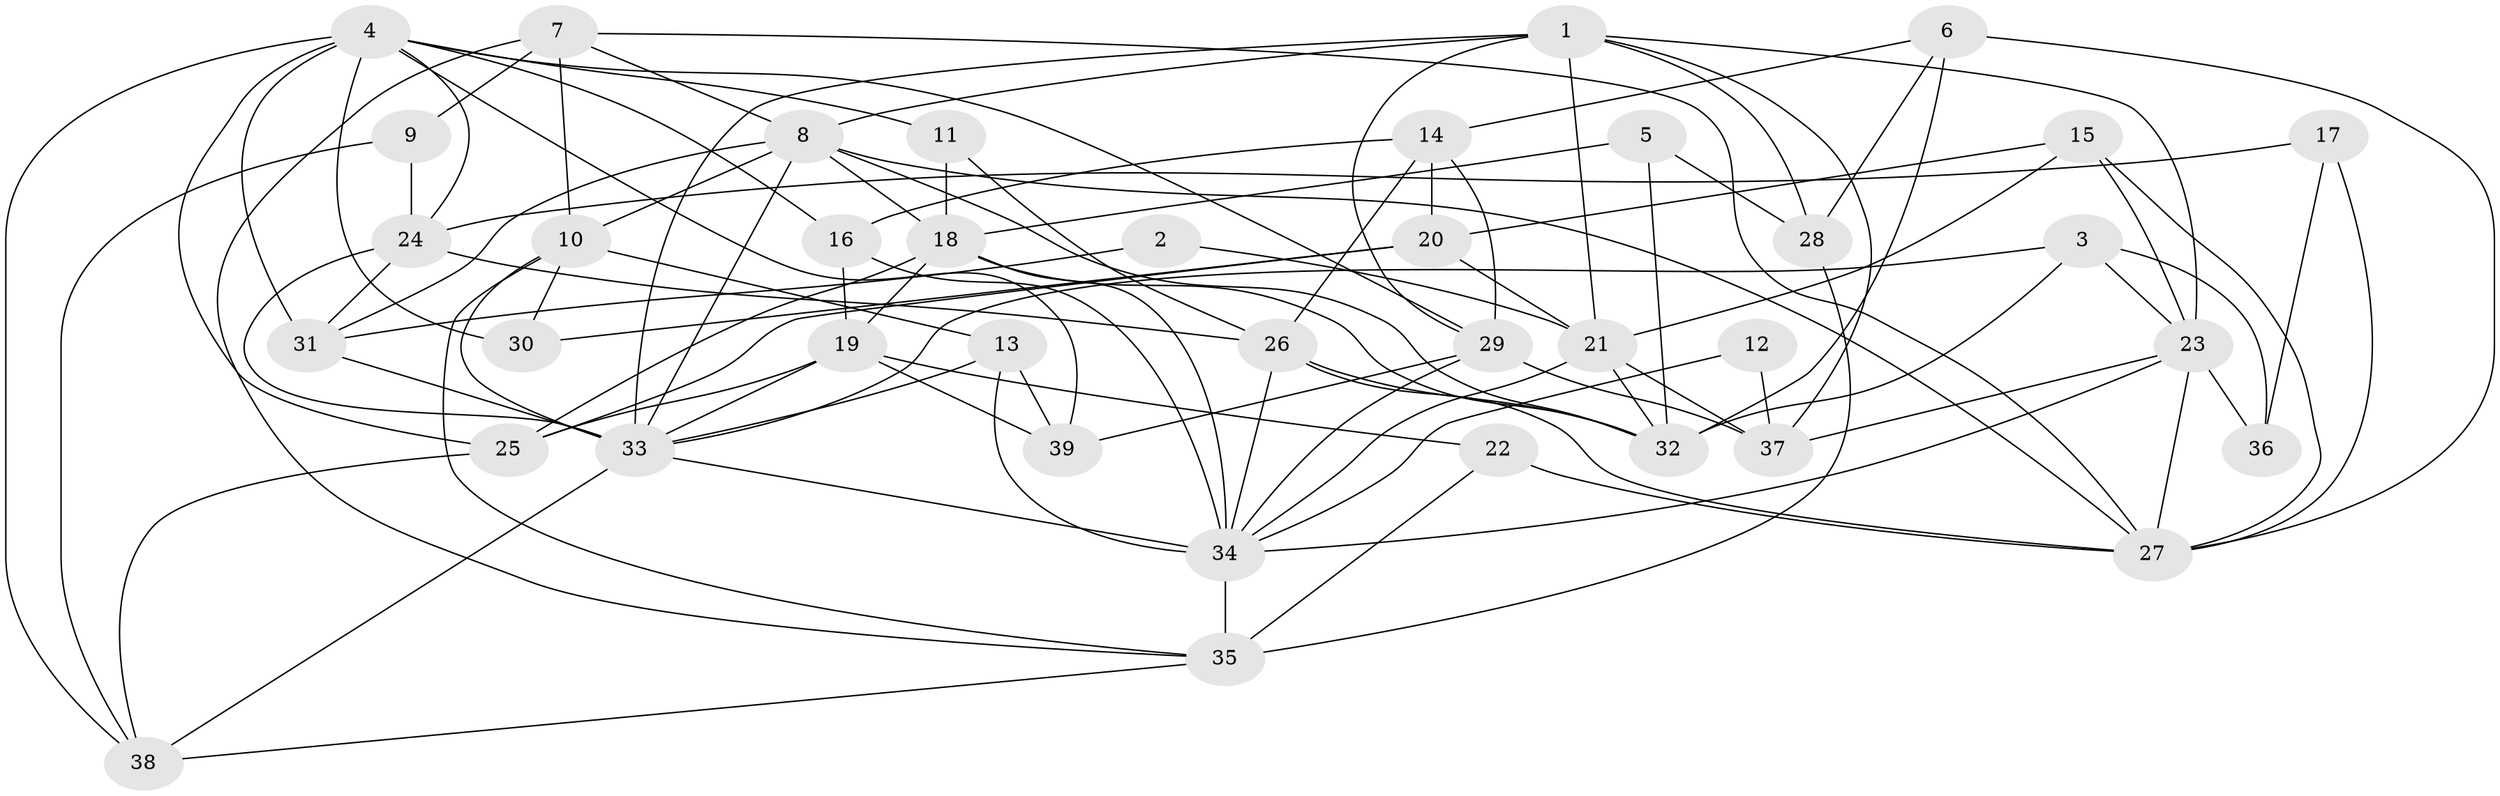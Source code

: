 // original degree distribution, {6: 0.12987012987012986, 3: 0.2597402597402597, 5: 0.14285714285714285, 2: 0.09090909090909091, 4: 0.36363636363636365, 7: 0.012987012987012988}
// Generated by graph-tools (version 1.1) at 2025/26/03/09/25 03:26:21]
// undirected, 39 vertices, 102 edges
graph export_dot {
graph [start="1"]
  node [color=gray90,style=filled];
  1;
  2;
  3;
  4;
  5;
  6;
  7;
  8;
  9;
  10;
  11;
  12;
  13;
  14;
  15;
  16;
  17;
  18;
  19;
  20;
  21;
  22;
  23;
  24;
  25;
  26;
  27;
  28;
  29;
  30;
  31;
  32;
  33;
  34;
  35;
  36;
  37;
  38;
  39;
  1 -- 8 [weight=1.0];
  1 -- 21 [weight=1.0];
  1 -- 23 [weight=1.0];
  1 -- 28 [weight=1.0];
  1 -- 29 [weight=1.0];
  1 -- 33 [weight=1.0];
  1 -- 37 [weight=1.0];
  2 -- 21 [weight=1.0];
  2 -- 31 [weight=1.0];
  3 -- 23 [weight=1.0];
  3 -- 32 [weight=1.0];
  3 -- 33 [weight=1.0];
  3 -- 36 [weight=1.0];
  4 -- 11 [weight=1.0];
  4 -- 16 [weight=2.0];
  4 -- 24 [weight=1.0];
  4 -- 25 [weight=2.0];
  4 -- 29 [weight=1.0];
  4 -- 30 [weight=1.0];
  4 -- 31 [weight=2.0];
  4 -- 38 [weight=1.0];
  4 -- 39 [weight=1.0];
  5 -- 18 [weight=1.0];
  5 -- 28 [weight=1.0];
  5 -- 32 [weight=2.0];
  6 -- 14 [weight=1.0];
  6 -- 27 [weight=1.0];
  6 -- 28 [weight=1.0];
  6 -- 32 [weight=2.0];
  7 -- 8 [weight=1.0];
  7 -- 9 [weight=1.0];
  7 -- 10 [weight=1.0];
  7 -- 27 [weight=1.0];
  7 -- 35 [weight=1.0];
  8 -- 10 [weight=1.0];
  8 -- 18 [weight=1.0];
  8 -- 27 [weight=1.0];
  8 -- 31 [weight=1.0];
  8 -- 32 [weight=1.0];
  8 -- 33 [weight=2.0];
  9 -- 24 [weight=1.0];
  9 -- 38 [weight=1.0];
  10 -- 13 [weight=1.0];
  10 -- 30 [weight=1.0];
  10 -- 33 [weight=1.0];
  10 -- 35 [weight=1.0];
  11 -- 18 [weight=1.0];
  11 -- 26 [weight=1.0];
  12 -- 34 [weight=1.0];
  12 -- 37 [weight=1.0];
  13 -- 33 [weight=1.0];
  13 -- 34 [weight=2.0];
  13 -- 39 [weight=1.0];
  14 -- 16 [weight=1.0];
  14 -- 20 [weight=2.0];
  14 -- 26 [weight=1.0];
  14 -- 29 [weight=1.0];
  15 -- 20 [weight=1.0];
  15 -- 21 [weight=1.0];
  15 -- 23 [weight=1.0];
  15 -- 27 [weight=1.0];
  16 -- 19 [weight=1.0];
  16 -- 34 [weight=1.0];
  17 -- 24 [weight=1.0];
  17 -- 27 [weight=1.0];
  17 -- 36 [weight=1.0];
  18 -- 19 [weight=1.0];
  18 -- 25 [weight=1.0];
  18 -- 32 [weight=1.0];
  18 -- 34 [weight=1.0];
  19 -- 22 [weight=1.0];
  19 -- 25 [weight=1.0];
  19 -- 33 [weight=1.0];
  19 -- 39 [weight=1.0];
  20 -- 21 [weight=1.0];
  20 -- 25 [weight=1.0];
  20 -- 30 [weight=2.0];
  21 -- 32 [weight=1.0];
  21 -- 34 [weight=1.0];
  21 -- 37 [weight=1.0];
  22 -- 27 [weight=1.0];
  22 -- 35 [weight=1.0];
  23 -- 27 [weight=1.0];
  23 -- 34 [weight=1.0];
  23 -- 36 [weight=2.0];
  23 -- 37 [weight=1.0];
  24 -- 26 [weight=1.0];
  24 -- 31 [weight=1.0];
  24 -- 33 [weight=1.0];
  25 -- 38 [weight=1.0];
  26 -- 27 [weight=1.0];
  26 -- 32 [weight=1.0];
  26 -- 34 [weight=1.0];
  28 -- 35 [weight=1.0];
  29 -- 34 [weight=2.0];
  29 -- 37 [weight=1.0];
  29 -- 39 [weight=1.0];
  31 -- 33 [weight=1.0];
  33 -- 34 [weight=1.0];
  33 -- 38 [weight=2.0];
  34 -- 35 [weight=2.0];
  35 -- 38 [weight=1.0];
}
